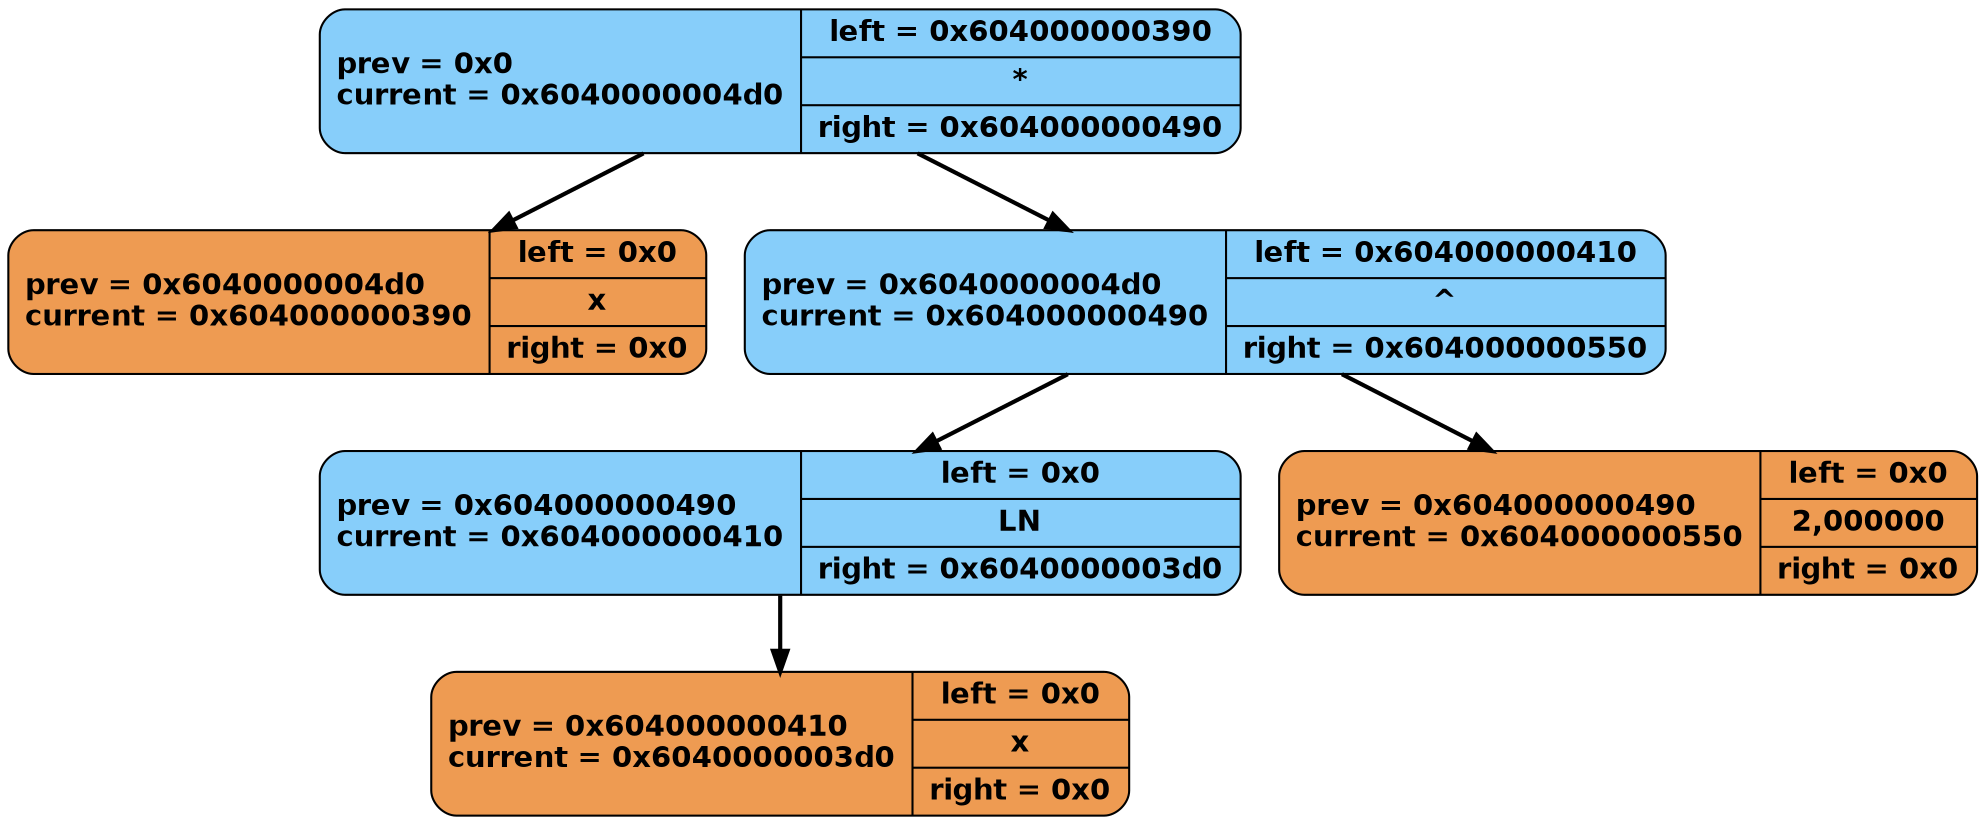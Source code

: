 digraph G
{
	graph [dpi = 250];
	rankdir = TB;
	"0x6040000004d0" [shape = "record", style = "rounded, filled", fontname = "Helvetica-Bold", fillcolor = "#87CEFA",
		label = "prev = 0x0 \lcurrent = 0x6040000004d0 | {<left> left = 0x604000000390| * | <right> right = 0x604000000490}"]
	 "0x6040000004d0" -> "0x604000000390" [style = "bold"]
	 "0x6040000004d0" -> "0x604000000490" [style = "bold"]
	"0x604000000390" [shape = "record", style = "rounded, filled", fontname = "Helvetica-Bold", fillcolor = "#ee9b52",
		label = "prev = 0x6040000004d0 \lcurrent = 0x604000000390 | {<left> left = 0x0| x | <right> right = 0x0}"]
	"0x604000000490" [shape = "record", style = "rounded, filled", fontname = "Helvetica-Bold", fillcolor = "#87CEFA",
		label = "prev = 0x6040000004d0 \lcurrent = 0x604000000490 | {<left> left = 0x604000000410| ^ | <right> right = 0x604000000550}"]
	 "0x604000000490" -> "0x604000000410" [style = "bold"]
	 "0x604000000490" -> "0x604000000550" [style = "bold"]
	"0x604000000410" [shape = "record", style = "rounded, filled", fontname = "Helvetica-Bold", fillcolor = "#87CEFA",
		label = "prev = 0x604000000490 \lcurrent = 0x604000000410 | {<left> left = 0x0| LN | <right> right = 0x6040000003d0}"]
	 "0x604000000410" -> "0x6040000003d0" [style = "bold"]
	"0x6040000003d0" [shape = "record", style = "rounded, filled", fontname = "Helvetica-Bold", fillcolor = "#ee9b52",
		label = "prev = 0x604000000410 \lcurrent = 0x6040000003d0 | {<left> left = 0x0| x | <right> right = 0x0}"]
	"0x604000000550" [shape = "record", style = "rounded, filled", fontname = "Helvetica-Bold", fillcolor = "#ee9b52",
		label = "prev = 0x604000000490 \lcurrent = 0x604000000550 | {<left> left = 0x0| 2,000000 | <right> right = 0x0}"]

}
